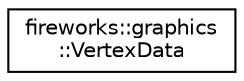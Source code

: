 digraph "Graphical Class Hierarchy"
{
 // LATEX_PDF_SIZE
  edge [fontname="Helvetica",fontsize="10",labelfontname="Helvetica",labelfontsize="10"];
  node [fontname="Helvetica",fontsize="10",shape=record];
  rankdir="LR";
  Node0 [label="fireworks::graphics\l::VertexData",height=0.2,width=0.4,color="black", fillcolor="white", style="filled",URL="$structfireworks_1_1graphics_1_1_vertex_data.html",tooltip="The structure of the Vertex Data."];
}
